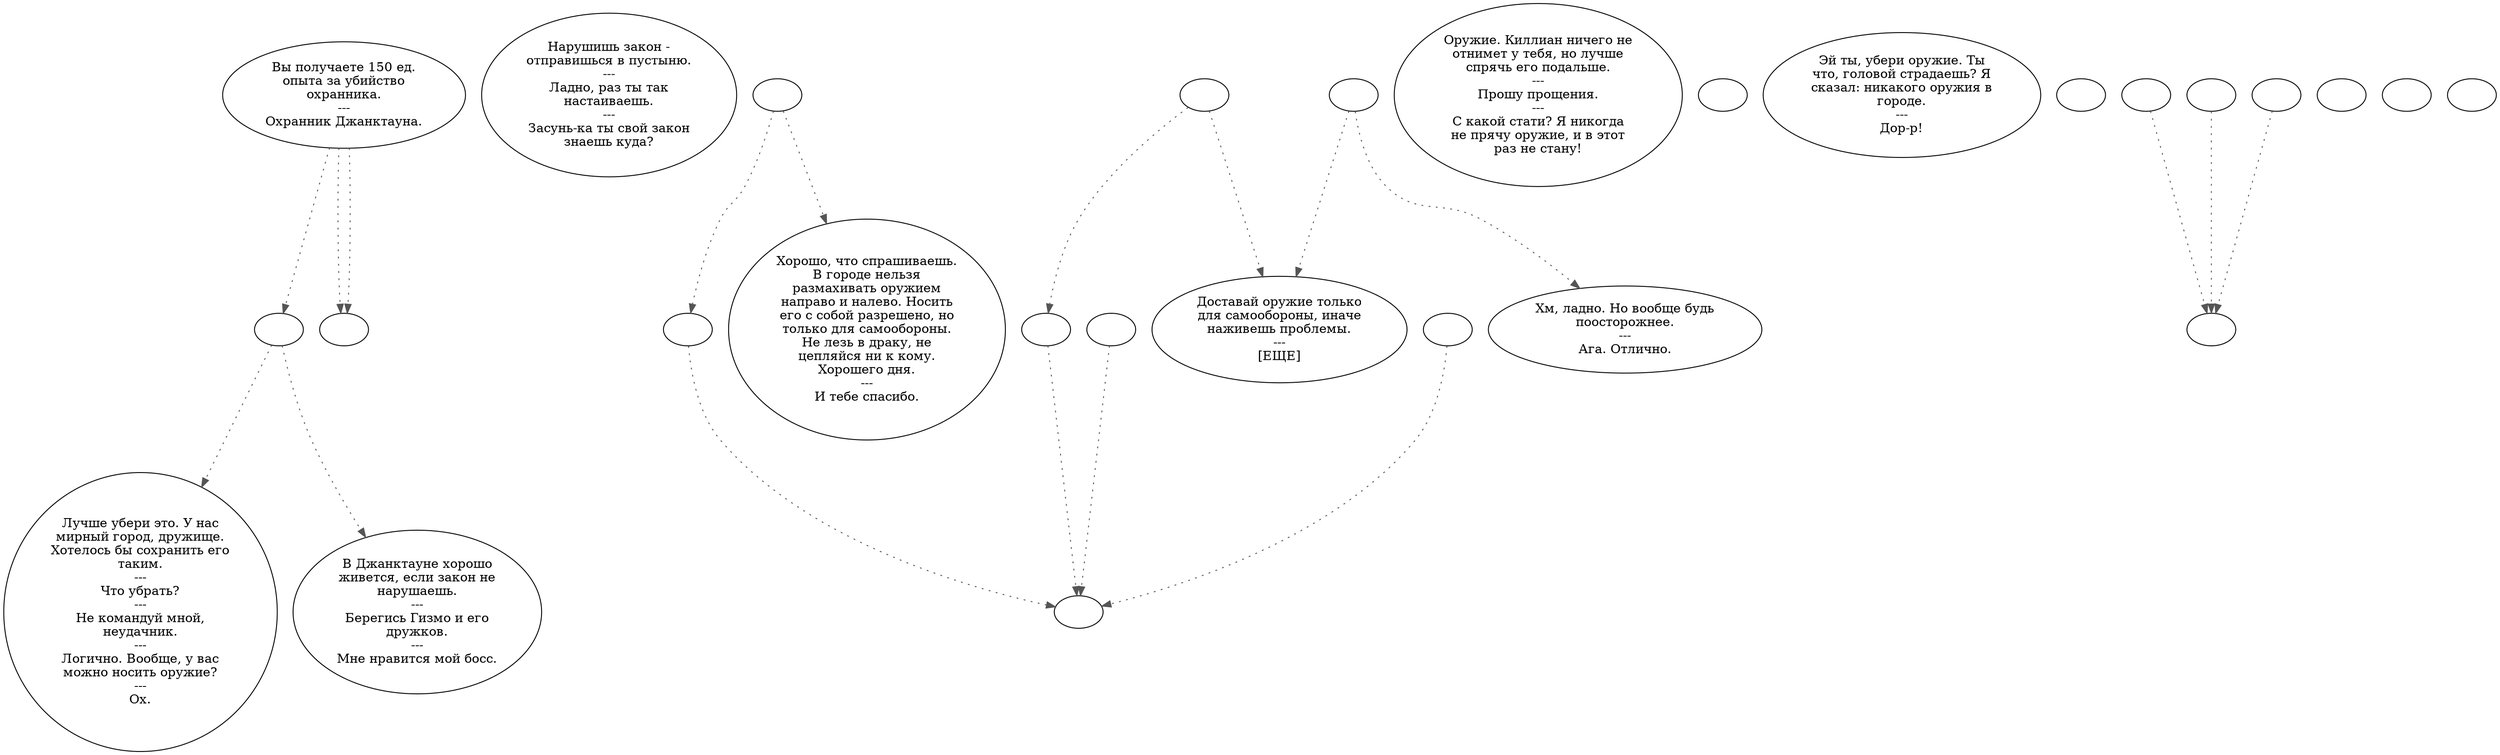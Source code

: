 digraph guardemo {
  "start" [style=filled       fillcolor="#FFFFFF"       color="#000000"]
  "start" -> "do_dialogue" [style=dotted color="#555555"]
  "start" -> "weapon_check" [style=dotted color="#555555"]
  "start" -> "weapon_check" [style=dotted color="#555555"]
  "start" [label="Вы получаете 150 ед.\nопыта за убийство\nохранника.\n---\nОхранник Джанктауна."]
  "do_dialogue" [style=filled       fillcolor="#FFFFFF"       color="#000000"]
  "do_dialogue" -> "guard00" [style=dotted color="#555555"]
  "do_dialogue" -> "guard02a" [style=dotted color="#555555"]
  "do_dialogue" [label=""]
  "guard02a" [style=filled       fillcolor="#FFFFFF"       color="#000000"]
  "guard02a" [label="В Джанктауне хорошо\nживется, если закон не\nнарушаешь.\n---\nБерегись Гизмо и его\nдружков.\n---\nМне нравится мой босс."]
  "guard02b" [style=filled       fillcolor="#FFFFFF"       color="#000000"]
  "guard02b" [label="Нарушишь закон -\nотправишься в пустыню.\n---\nЛадно, раз ты так\nнастаиваешь.\n---\nЗасунь-ка ты свой закон\nзнаешь куда?"]
  "guard00" [style=filled       fillcolor="#FFFFFF"       color="#000000"]
  "guard00" [label="Лучше убери это. У нас\nмирный город, дружище.\nХотелось бы сохранить его\nтаким.\n---\nЧто убрать?\n---\nНе командуй мной,\nнеудачник.\n---\nЛогично. Вообще, у вас\nможно носить оружие?\n---\nОх."]
  "guard00i" [style=filled       fillcolor="#FFFFFF"       color="#000000"]
  "guard00i" -> "DownReact" [style=dotted color="#555555"]
  "guard00i" -> "guard02" [style=dotted color="#555555"]
  "guard00i" [label=""]
  "guard00ii" [style=filled       fillcolor="#FFFFFF"       color="#000000"]
  "guard00ii" -> "UpReact" [style=dotted color="#555555"]
  "guard00ii" -> "guard04" [style=dotted color="#555555"]
  "guard00ii" [label=""]
  "guard01" [style=filled       fillcolor="#FFFFFF"       color="#000000"]
  "guard01" [label="Оружие. Киллиан ничего не\nотнимет у тебя, но лучше\nспрячь его подальше.\n---\nПрошу прощения.\n---\nС какой стати? Я никогда\nне прячу оружие, и в этот\nраз не стану!"]
  "guard01i" [style=filled       fillcolor="#FFFFFF"       color="#000000"]
  "guard01i" -> "guard03" [style=dotted color="#555555"]
  "guard01i" -> "guard02" [style=dotted color="#555555"]
  "guard01i" [label=""]
  "guard02" [style=filled       fillcolor="#FFFFFF"       color="#000000"]
  "guard02" [label="Доставай оружие только\nдля самообороны, иначе\nнаживешь проблемы.\n---\n[ЕЩЕ]"]
  "guard02i" [style=filled       fillcolor="#FFFFFF"       color="#000000"]
  "guard02i" [label=""]
  "guard03" [style=filled       fillcolor="#FFFFFF"       color="#000000"]
  "guard03" [label="Хм, ладно. Но вообще будь\nпоосторожнее.\n---\nАга. Отлично."]
  "guard04" [style=filled       fillcolor="#FFFFFF"       color="#000000"]
  "guard04" [label="Хорошо, что спрашиваешь.\nВ городе нельзя\nразмахивать оружием\nнаправо и налево. Носить\nего с собой разрешено, но\nтолько для самообороны.\nНе лезь в драку, не\nцепляйся ни к кому.\nХорошего дня.\n---\nИ тебе спасибо."]
  "guard05" [style=filled       fillcolor="#FFFFFF"       color="#000000"]
  "guard05" [label="Эй ты, убери оружие. Ты\nчто, головой страдаешь? Я\nсказал: никакого оружия в\nгороде.\n---\nДор-р!"]
  "guardend" [style=filled       fillcolor="#FFFFFF"       color="#000000"]
  "guardend" [label=""]
  "weapon_check" [style=filled       fillcolor="#FFFFFF"       color="#000000"]
  "weapon_check" [label=""]
  "ReactToLevel" [style=filled       fillcolor="#FFFFFF"       color="#000000"]
  "ReactToLevel" [label=""]
  "LevelToReact" [style=filled       fillcolor="#FFFFFF"       color="#000000"]
  "LevelToReact" [label=""]
  "ModReact" [style=filled       fillcolor="#FFFFFF"       color="#000000"]
  "ModReact" -> "LevelToReact" [style=dotted color="#555555"]
  "ModReact" [label=""]
  "UpReact" [style=filled       fillcolor="#FFFFFF"       color="#000000"]
  "UpReact" -> "ReactToLevel" [style=dotted color="#555555"]
  "UpReact" [label=""]
  "DownReact" [style=filled       fillcolor="#FFFFFF"       color="#000000"]
  "DownReact" -> "ReactToLevel" [style=dotted color="#555555"]
  "DownReact" [label=""]
  "BottomReact" [style=filled       fillcolor="#FFFFFF"       color="#000000"]
  "BottomReact" [label=""]
  "TopReact" [style=filled       fillcolor="#FFFFFF"       color="#000000"]
  "TopReact" [label=""]
  "BigUpReact" [style=filled       fillcolor="#FFFFFF"       color="#000000"]
  "BigUpReact" -> "ReactToLevel" [style=dotted color="#555555"]
  "BigUpReact" [label=""]
  "BigDownReact" [style=filled       fillcolor="#FFFFFF"       color="#000000"]
  "BigDownReact" -> "ReactToLevel" [style=dotted color="#555555"]
  "BigDownReact" [label=""]
  "UpReactLevel" [style=filled       fillcolor="#FFFFFF"       color="#000000"]
  "UpReactLevel" -> "LevelToReact" [style=dotted color="#555555"]
  "UpReactLevel" [label=""]
  "DownReactLevel" [style=filled       fillcolor="#FFFFFF"       color="#000000"]
  "DownReactLevel" -> "LevelToReact" [style=dotted color="#555555"]
  "DownReactLevel" [label=""]
  "Goodbyes" [style=filled       fillcolor="#FFFFFF"       color="#000000"]
  "Goodbyes" [label=""]
}